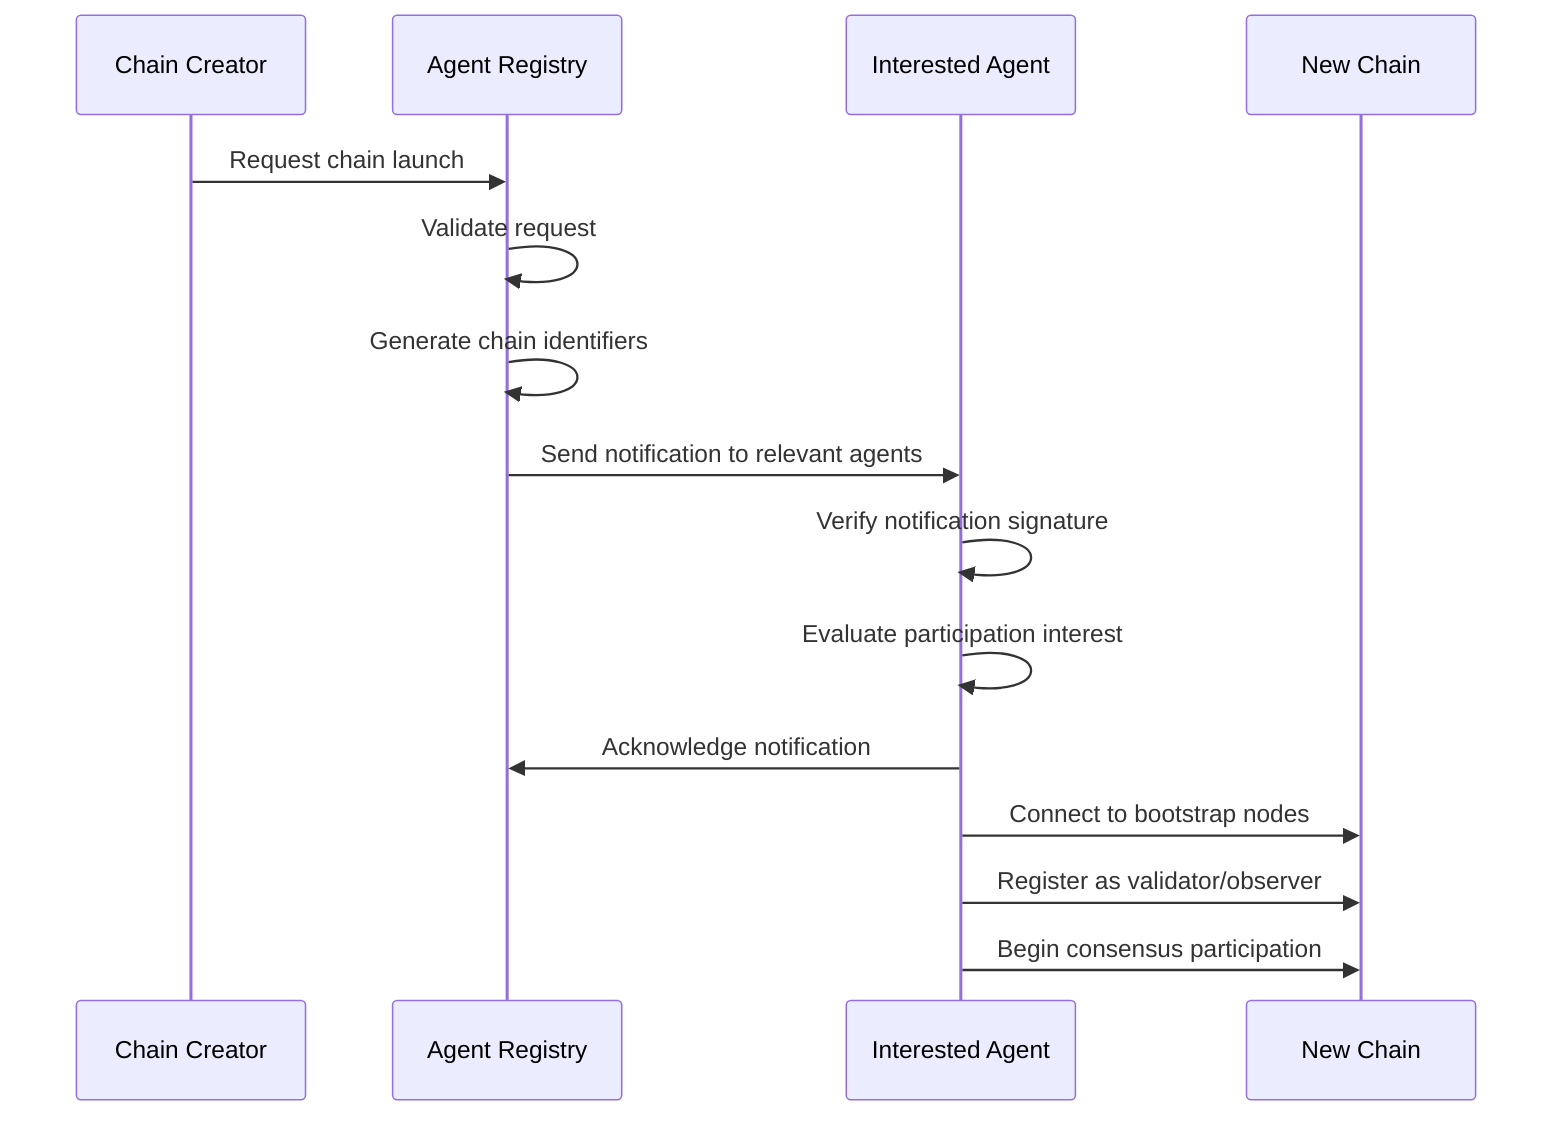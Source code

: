sequenceDiagram
    participant Creator as Chain Creator
    participant Registry as Agent Registry
    participant Agent as Interested Agent
    participant Chain as New Chain

    Creator->>Registry: Request chain launch
    Registry->>Registry: Validate request
    Registry->>Registry: Generate chain identifiers
    Registry->>Agent: Send notification to relevant agents
    Agent->>Agent: Verify notification signature
    Agent->>Agent: Evaluate participation interest
    Agent->>Registry: Acknowledge notification
    Agent->>Chain: Connect to bootstrap nodes
    Agent->>Chain: Register as validator/observer
    Agent->>Chain: Begin consensus participation